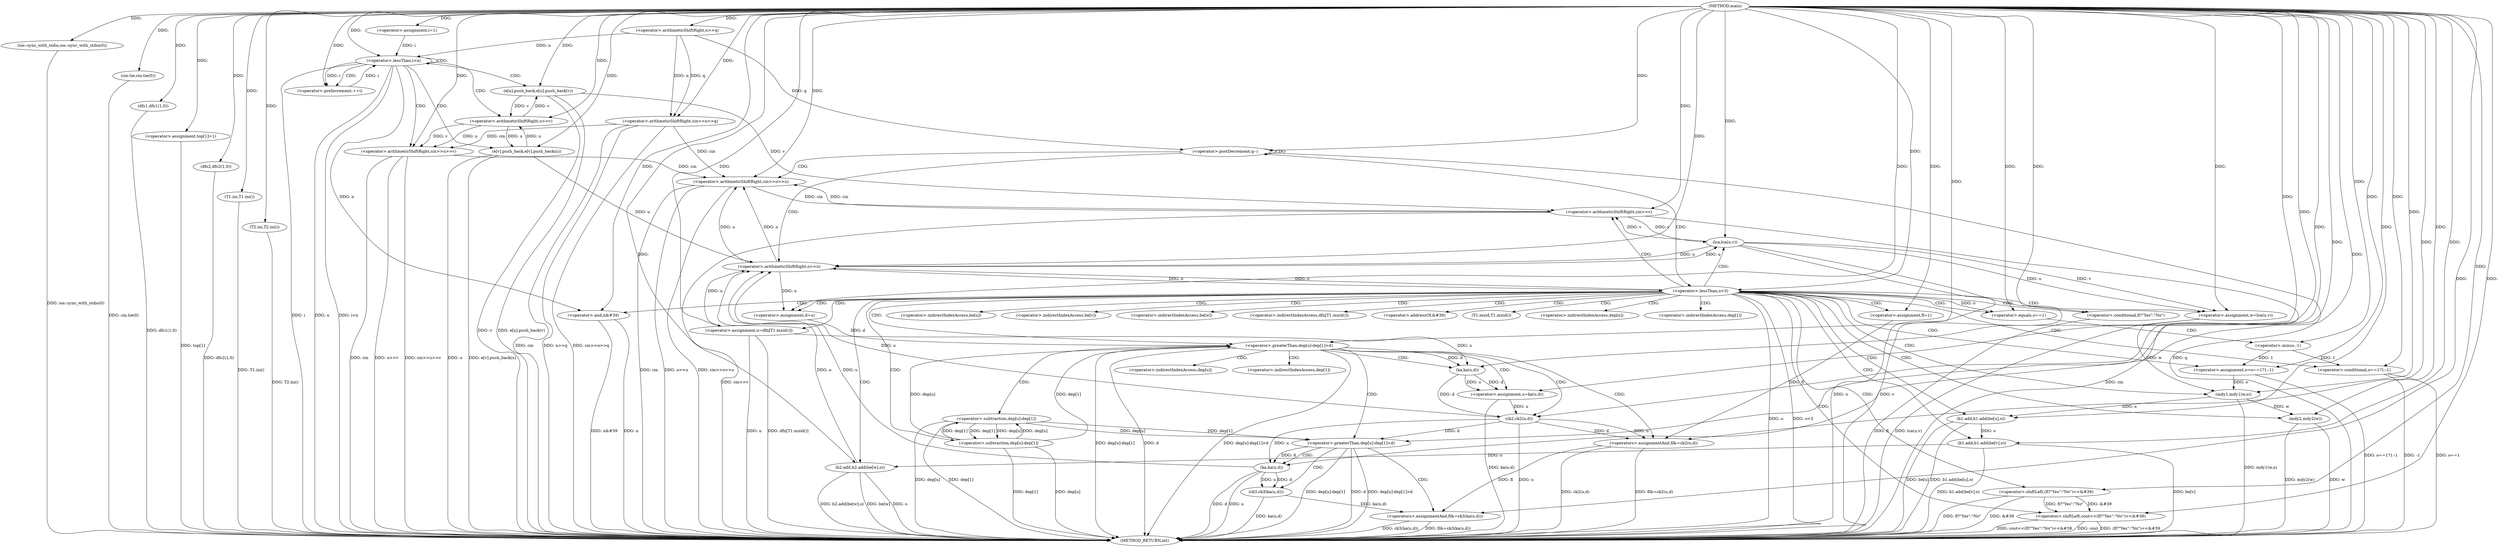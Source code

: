digraph "main" {  
"1000729" [label = "(METHOD,main)" ]
"1000893" [label = "(METHOD_RETURN,int)" ]
"1000731" [label = "(ios::sync_with_stdio,ios::sync_with_stdio(0))" ]
"1000733" [label = "(cin.tie,cin.tie(0))" ]
"1000735" [label = "(<operator>.arithmeticShiftRight,cin>>n>>q)" ]
"1000760" [label = "(dfs1,dfs1(1,0))" ]
"1000763" [label = "(<operator>.assignment,top[1]=1)" ]
"1000768" [label = "(dfs2,dfs2(1,0))" ]
"1000771" [label = "(T1.ini,T1.ini())" ]
"1000772" [label = "(T2.ini,T2.ini())" ]
"1000741" [label = "(<operator>.assignment,i=1)" ]
"1000744" [label = "(<operator>.lessThan,i<n)" ]
"1000747" [label = "(<operator>.preIncrement,++i)" ]
"1000774" [label = "(<operator>.postDecrement,q--)" ]
"1000737" [label = "(<operator>.arithmeticShiftRight,n>>q)" ]
"1000750" [label = "(<operator>.arithmeticShiftRight,cin>>u>>v)" ]
"1000777" [label = "(<operator>.arithmeticShiftRight,cin>>o>>u)" ]
"1000756" [label = "(e[u].push_back,e[u].push_back(v))" ]
"1000758" [label = "(e[v].push_back,e[v].push_back(u))" ]
"1000783" [label = "(<operator>.lessThan,o<3)" ]
"1000752" [label = "(<operator>.arithmeticShiftRight,u>>v)" ]
"1000779" [label = "(<operator>.arithmeticShiftRight,o>>u)" ]
"1000813" [label = "(b1.add,b1.add(be[u],o))" ]
"1000818" [label = "(b1.add,b1.add(be[v],o))" ]
"1000823" [label = "(b2.add,b2.add(be[w],o))" ]
"1000788" [label = "(<operator>.arithmeticShiftRight,cin>>v)" ]
"1000831" [label = "(<operator>.assignment,fl=1)" ]
"1000881" [label = "(<operator>.shiftLeft,cout<<(fl?\"Yes\":\"No\")<<&#39)" ]
"1000890" [label = "(<operator>.and,n&#39)" ]
"1000792" [label = "(<operator>.assignment,w=lca(u,v))" ]
"1000835" [label = "(<operator>.assignment,d=u)" ]
"1000838" [label = "(<operator>.assignment,u=dfn[T1.mxid()])" ]
"1000844" [label = "(<operator>.greaterThan,dep[u]-dep[1]>d)" ]
"1000798" [label = "(<operator>.assignment,o=o==1?1:-1)" ]
"1000883" [label = "(<operator>.shiftLeft,(fl?\"Yes\":\"No\")<<&#39)" ]
"1000794" [label = "(lca,lca(u,v))" ]
"1000808" [label = "(mdy1,mdy1(w,o))" ]
"1000811" [label = "(mdy2,mdy2(w))" ]
"1000845" [label = "(<operator>.subtraction,dep[u]-dep[1])" ]
"1000855" [label = "(<operator>.assignment,u=ka(u,d))" ]
"1000860" [label = "(<operators>.assignmentAnd,fl&=ck2(u,d))" ]
"1000866" [label = "(<operator>.greaterThan,dep[u]-dep[1]>d)" ]
"1000875" [label = "(<operators>.assignmentAnd,fl&=ck3(ka(u,d)))" ]
"1000884" [label = "(<operator>.conditional,fl?\"Yes\":\"No\")" ]
"1000800" [label = "(<operator>.conditional,o==1?1:-1)" ]
"1000801" [label = "(<operator>.equals,o==1)" ]
"1000805" [label = "(<operator>.minus,-1)" ]
"1000857" [label = "(ka,ka(u,d))" ]
"1000862" [label = "(ck2,ck2(u,d))" ]
"1000867" [label = "(<operator>.subtraction,dep[u]-dep[1])" ]
"1000877" [label = "(ck3,ck3(ka(u,d)))" ]
"1000878" [label = "(ka,ka(u,d))" ]
"1000814" [label = "(<operator>.indirectIndexAccess,be[u])" ]
"1000819" [label = "(<operator>.indirectIndexAccess,be[v])" ]
"1000824" [label = "(<operator>.indirectIndexAccess,be[w])" ]
"1000840" [label = "(<operator>.indirectIndexAccess,dfn[T1.mxid()])" ]
"1000888" [label = "(<operator>.addressOf,&#39)" ]
"1000842" [label = "(T1.mxid,T1.mxid())" ]
"1000846" [label = "(<operator>.indirectIndexAccess,dep[u])" ]
"1000849" [label = "(<operator>.indirectIndexAccess,dep[1])" ]
"1000868" [label = "(<operator>.indirectIndexAccess,dep[u])" ]
"1000871" [label = "(<operator>.indirectIndexAccess,dep[1])" ]
  "1000731" -> "1000893"  [ label = "DDG: ios::sync_with_stdio(0)"] 
  "1000733" -> "1000893"  [ label = "DDG: cin.tie(0)"] 
  "1000735" -> "1000893"  [ label = "DDG: cin"] 
  "1000735" -> "1000893"  [ label = "DDG: n>>q"] 
  "1000735" -> "1000893"  [ label = "DDG: cin>>n>>q"] 
  "1000744" -> "1000893"  [ label = "DDG: i"] 
  "1000744" -> "1000893"  [ label = "DDG: n"] 
  "1000744" -> "1000893"  [ label = "DDG: i<n"] 
  "1000760" -> "1000893"  [ label = "DDG: dfs1(1,0)"] 
  "1000763" -> "1000893"  [ label = "DDG: top[1]"] 
  "1000768" -> "1000893"  [ label = "DDG: dfs2(1,0)"] 
  "1000771" -> "1000893"  [ label = "DDG: T1.ini()"] 
  "1000772" -> "1000893"  [ label = "DDG: T2.ini()"] 
  "1000774" -> "1000893"  [ label = "DDG: q"] 
  "1000777" -> "1000893"  [ label = "DDG: cin"] 
  "1000777" -> "1000893"  [ label = "DDG: o>>u"] 
  "1000777" -> "1000893"  [ label = "DDG: cin>>o>>u"] 
  "1000783" -> "1000893"  [ label = "DDG: o"] 
  "1000783" -> "1000893"  [ label = "DDG: o<3"] 
  "1000838" -> "1000893"  [ label = "DDG: u"] 
  "1000838" -> "1000893"  [ label = "DDG: dfn[T1.mxid()]"] 
  "1000845" -> "1000893"  [ label = "DDG: dep[u]"] 
  "1000845" -> "1000893"  [ label = "DDG: dep[1]"] 
  "1000844" -> "1000893"  [ label = "DDG: dep[u]-dep[1]"] 
  "1000844" -> "1000893"  [ label = "DDG: d"] 
  "1000844" -> "1000893"  [ label = "DDG: dep[u]-dep[1]>d"] 
  "1000855" -> "1000893"  [ label = "DDG: ka(u,d)"] 
  "1000862" -> "1000893"  [ label = "DDG: u"] 
  "1000860" -> "1000893"  [ label = "DDG: ck2(u,d)"] 
  "1000860" -> "1000893"  [ label = "DDG: fl&=ck2(u,d)"] 
  "1000867" -> "1000893"  [ label = "DDG: dep[u]"] 
  "1000867" -> "1000893"  [ label = "DDG: dep[1]"] 
  "1000866" -> "1000893"  [ label = "DDG: dep[u]-dep[1]"] 
  "1000866" -> "1000893"  [ label = "DDG: d"] 
  "1000866" -> "1000893"  [ label = "DDG: dep[u]-dep[1]>d"] 
  "1000878" -> "1000893"  [ label = "DDG: u"] 
  "1000878" -> "1000893"  [ label = "DDG: d"] 
  "1000877" -> "1000893"  [ label = "DDG: ka(u,d)"] 
  "1000875" -> "1000893"  [ label = "DDG: ck3(ka(u,d))"] 
  "1000875" -> "1000893"  [ label = "DDG: fl&=ck3(ka(u,d))"] 
  "1000884" -> "1000893"  [ label = "DDG: fl"] 
  "1000883" -> "1000893"  [ label = "DDG: fl?\"Yes\":\"No\""] 
  "1000883" -> "1000893"  [ label = "DDG: &#39"] 
  "1000881" -> "1000893"  [ label = "DDG: (fl?\"Yes\":\"No\")<<&#39"] 
  "1000881" -> "1000893"  [ label = "DDG: cout<<(fl?\"Yes\":\"No\")<<&#39"] 
  "1000890" -> "1000893"  [ label = "DDG: n"] 
  "1000890" -> "1000893"  [ label = "DDG: n&#39"] 
  "1000788" -> "1000893"  [ label = "DDG: cin"] 
  "1000788" -> "1000893"  [ label = "DDG: cin>>v"] 
  "1000794" -> "1000893"  [ label = "DDG: u"] 
  "1000794" -> "1000893"  [ label = "DDG: v"] 
  "1000792" -> "1000893"  [ label = "DDG: lca(u,v)"] 
  "1000800" -> "1000893"  [ label = "DDG: o==1"] 
  "1000800" -> "1000893"  [ label = "DDG: -1"] 
  "1000798" -> "1000893"  [ label = "DDG: o==1?1:-1"] 
  "1000808" -> "1000893"  [ label = "DDG: mdy1(w,o)"] 
  "1000811" -> "1000893"  [ label = "DDG: w"] 
  "1000811" -> "1000893"  [ label = "DDG: mdy2(w)"] 
  "1000813" -> "1000893"  [ label = "DDG: be[u]"] 
  "1000813" -> "1000893"  [ label = "DDG: b1.add(be[u],o)"] 
  "1000818" -> "1000893"  [ label = "DDG: be[v]"] 
  "1000818" -> "1000893"  [ label = "DDG: b1.add(be[v],o)"] 
  "1000823" -> "1000893"  [ label = "DDG: be[w]"] 
  "1000823" -> "1000893"  [ label = "DDG: o"] 
  "1000823" -> "1000893"  [ label = "DDG: b2.add(be[w],o)"] 
  "1000750" -> "1000893"  [ label = "DDG: cin"] 
  "1000750" -> "1000893"  [ label = "DDG: u>>v"] 
  "1000750" -> "1000893"  [ label = "DDG: cin>>u>>v"] 
  "1000756" -> "1000893"  [ label = "DDG: v"] 
  "1000756" -> "1000893"  [ label = "DDG: e[u].push_back(v)"] 
  "1000758" -> "1000893"  [ label = "DDG: u"] 
  "1000758" -> "1000893"  [ label = "DDG: e[v].push_back(u)"] 
  "1000881" -> "1000893"  [ label = "DDG: cout"] 
  "1000729" -> "1000763"  [ label = "DDG: "] 
  "1000729" -> "1000771"  [ label = "DDG: "] 
  "1000729" -> "1000772"  [ label = "DDG: "] 
  "1000729" -> "1000731"  [ label = "DDG: "] 
  "1000729" -> "1000733"  [ label = "DDG: "] 
  "1000729" -> "1000735"  [ label = "DDG: "] 
  "1000737" -> "1000735"  [ label = "DDG: n"] 
  "1000737" -> "1000735"  [ label = "DDG: q"] 
  "1000729" -> "1000741"  [ label = "DDG: "] 
  "1000729" -> "1000760"  [ label = "DDG: "] 
  "1000729" -> "1000768"  [ label = "DDG: "] 
  "1000729" -> "1000737"  [ label = "DDG: "] 
  "1000741" -> "1000744"  [ label = "DDG: i"] 
  "1000747" -> "1000744"  [ label = "DDG: i"] 
  "1000729" -> "1000744"  [ label = "DDG: "] 
  "1000737" -> "1000744"  [ label = "DDG: n"] 
  "1000744" -> "1000747"  [ label = "DDG: i"] 
  "1000729" -> "1000747"  [ label = "DDG: "] 
  "1000737" -> "1000774"  [ label = "DDG: q"] 
  "1000729" -> "1000774"  [ label = "DDG: "] 
  "1000735" -> "1000750"  [ label = "DDG: cin"] 
  "1000729" -> "1000750"  [ label = "DDG: "] 
  "1000752" -> "1000750"  [ label = "DDG: u"] 
  "1000752" -> "1000750"  [ label = "DDG: v"] 
  "1000735" -> "1000777"  [ label = "DDG: cin"] 
  "1000788" -> "1000777"  [ label = "DDG: cin"] 
  "1000750" -> "1000777"  [ label = "DDG: cin"] 
  "1000729" -> "1000777"  [ label = "DDG: "] 
  "1000779" -> "1000777"  [ label = "DDG: u"] 
  "1000779" -> "1000777"  [ label = "DDG: o"] 
  "1000758" -> "1000752"  [ label = "DDG: u"] 
  "1000729" -> "1000752"  [ label = "DDG: "] 
  "1000756" -> "1000752"  [ label = "DDG: v"] 
  "1000752" -> "1000756"  [ label = "DDG: v"] 
  "1000729" -> "1000756"  [ label = "DDG: "] 
  "1000752" -> "1000758"  [ label = "DDG: u"] 
  "1000729" -> "1000758"  [ label = "DDG: "] 
  "1000783" -> "1000779"  [ label = "DDG: o"] 
  "1000823" -> "1000779"  [ label = "DDG: o"] 
  "1000729" -> "1000779"  [ label = "DDG: "] 
  "1000838" -> "1000779"  [ label = "DDG: u"] 
  "1000862" -> "1000779"  [ label = "DDG: u"] 
  "1000878" -> "1000779"  [ label = "DDG: u"] 
  "1000794" -> "1000779"  [ label = "DDG: u"] 
  "1000758" -> "1000779"  [ label = "DDG: u"] 
  "1000779" -> "1000783"  [ label = "DDG: o"] 
  "1000729" -> "1000783"  [ label = "DDG: "] 
  "1000808" -> "1000813"  [ label = "DDG: o"] 
  "1000729" -> "1000813"  [ label = "DDG: "] 
  "1000813" -> "1000818"  [ label = "DDG: o"] 
  "1000729" -> "1000818"  [ label = "DDG: "] 
  "1000818" -> "1000823"  [ label = "DDG: o"] 
  "1000729" -> "1000823"  [ label = "DDG: "] 
  "1000729" -> "1000831"  [ label = "DDG: "] 
  "1000777" -> "1000788"  [ label = "DDG: cin"] 
  "1000729" -> "1000788"  [ label = "DDG: "] 
  "1000794" -> "1000788"  [ label = "DDG: v"] 
  "1000756" -> "1000788"  [ label = "DDG: v"] 
  "1000794" -> "1000792"  [ label = "DDG: v"] 
  "1000794" -> "1000792"  [ label = "DDG: u"] 
  "1000779" -> "1000835"  [ label = "DDG: u"] 
  "1000729" -> "1000835"  [ label = "DDG: "] 
  "1000729" -> "1000881"  [ label = "DDG: "] 
  "1000883" -> "1000881"  [ label = "DDG: &#39"] 
  "1000883" -> "1000881"  [ label = "DDG: fl?\"Yes\":\"No\""] 
  "1000744" -> "1000890"  [ label = "DDG: n"] 
  "1000729" -> "1000890"  [ label = "DDG: "] 
  "1000729" -> "1000792"  [ label = "DDG: "] 
  "1000805" -> "1000798"  [ label = "DDG: 1"] 
  "1000729" -> "1000798"  [ label = "DDG: "] 
  "1000729" -> "1000838"  [ label = "DDG: "] 
  "1000845" -> "1000844"  [ label = "DDG: dep[u]"] 
  "1000845" -> "1000844"  [ label = "DDG: dep[1]"] 
  "1000835" -> "1000844"  [ label = "DDG: d"] 
  "1000729" -> "1000844"  [ label = "DDG: "] 
  "1000729" -> "1000883"  [ label = "DDG: "] 
  "1000779" -> "1000794"  [ label = "DDG: u"] 
  "1000729" -> "1000794"  [ label = "DDG: "] 
  "1000788" -> "1000794"  [ label = "DDG: v"] 
  "1000867" -> "1000845"  [ label = "DDG: dep[u]"] 
  "1000867" -> "1000845"  [ label = "DDG: dep[1]"] 
  "1000857" -> "1000855"  [ label = "DDG: d"] 
  "1000857" -> "1000855"  [ label = "DDG: u"] 
  "1000729" -> "1000884"  [ label = "DDG: "] 
  "1000729" -> "1000800"  [ label = "DDG: "] 
  "1000805" -> "1000800"  [ label = "DDG: 1"] 
  "1000792" -> "1000808"  [ label = "DDG: w"] 
  "1000729" -> "1000808"  [ label = "DDG: "] 
  "1000798" -> "1000808"  [ label = "DDG: o"] 
  "1000808" -> "1000811"  [ label = "DDG: w"] 
  "1000729" -> "1000811"  [ label = "DDG: "] 
  "1000729" -> "1000855"  [ label = "DDG: "] 
  "1000831" -> "1000860"  [ label = "DDG: fl"] 
  "1000729" -> "1000860"  [ label = "DDG: "] 
  "1000862" -> "1000860"  [ label = "DDG: u"] 
  "1000862" -> "1000860"  [ label = "DDG: d"] 
  "1000867" -> "1000866"  [ label = "DDG: dep[u]"] 
  "1000867" -> "1000866"  [ label = "DDG: dep[1]"] 
  "1000862" -> "1000866"  [ label = "DDG: d"] 
  "1000729" -> "1000866"  [ label = "DDG: "] 
  "1000860" -> "1000875"  [ label = "DDG: fl"] 
  "1000729" -> "1000875"  [ label = "DDG: "] 
  "1000877" -> "1000875"  [ label = "DDG: ka(u,d)"] 
  "1000783" -> "1000801"  [ label = "DDG: o"] 
  "1000729" -> "1000801"  [ label = "DDG: "] 
  "1000729" -> "1000805"  [ label = "DDG: "] 
  "1000838" -> "1000857"  [ label = "DDG: u"] 
  "1000729" -> "1000857"  [ label = "DDG: "] 
  "1000844" -> "1000857"  [ label = "DDG: d"] 
  "1000855" -> "1000862"  [ label = "DDG: u"] 
  "1000729" -> "1000862"  [ label = "DDG: "] 
  "1000857" -> "1000862"  [ label = "DDG: d"] 
  "1000845" -> "1000867"  [ label = "DDG: dep[u]"] 
  "1000845" -> "1000867"  [ label = "DDG: dep[1]"] 
  "1000878" -> "1000877"  [ label = "DDG: d"] 
  "1000878" -> "1000877"  [ label = "DDG: u"] 
  "1000862" -> "1000878"  [ label = "DDG: u"] 
  "1000729" -> "1000878"  [ label = "DDG: "] 
  "1000866" -> "1000878"  [ label = "DDG: d"] 
  "1000744" -> "1000758"  [ label = "CDG: "] 
  "1000744" -> "1000747"  [ label = "CDG: "] 
  "1000744" -> "1000744"  [ label = "CDG: "] 
  "1000744" -> "1000752"  [ label = "CDG: "] 
  "1000744" -> "1000756"  [ label = "CDG: "] 
  "1000744" -> "1000750"  [ label = "CDG: "] 
  "1000774" -> "1000777"  [ label = "CDG: "] 
  "1000774" -> "1000783"  [ label = "CDG: "] 
  "1000774" -> "1000774"  [ label = "CDG: "] 
  "1000774" -> "1000779"  [ label = "CDG: "] 
  "1000783" -> "1000819"  [ label = "CDG: "] 
  "1000783" -> "1000849"  [ label = "CDG: "] 
  "1000783" -> "1000883"  [ label = "CDG: "] 
  "1000783" -> "1000823"  [ label = "CDG: "] 
  "1000783" -> "1000842"  [ label = "CDG: "] 
  "1000783" -> "1000798"  [ label = "CDG: "] 
  "1000783" -> "1000788"  [ label = "CDG: "] 
  "1000783" -> "1000800"  [ label = "CDG: "] 
  "1000783" -> "1000890"  [ label = "CDG: "] 
  "1000783" -> "1000840"  [ label = "CDG: "] 
  "1000783" -> "1000818"  [ label = "CDG: "] 
  "1000783" -> "1000811"  [ label = "CDG: "] 
  "1000783" -> "1000846"  [ label = "CDG: "] 
  "1000783" -> "1000884"  [ label = "CDG: "] 
  "1000783" -> "1000814"  [ label = "CDG: "] 
  "1000783" -> "1000838"  [ label = "CDG: "] 
  "1000783" -> "1000845"  [ label = "CDG: "] 
  "1000783" -> "1000881"  [ label = "CDG: "] 
  "1000783" -> "1000831"  [ label = "CDG: "] 
  "1000783" -> "1000835"  [ label = "CDG: "] 
  "1000783" -> "1000844"  [ label = "CDG: "] 
  "1000783" -> "1000801"  [ label = "CDG: "] 
  "1000783" -> "1000808"  [ label = "CDG: "] 
  "1000783" -> "1000888"  [ label = "CDG: "] 
  "1000783" -> "1000824"  [ label = "CDG: "] 
  "1000783" -> "1000813"  [ label = "CDG: "] 
  "1000783" -> "1000792"  [ label = "CDG: "] 
  "1000783" -> "1000794"  [ label = "CDG: "] 
  "1000844" -> "1000855"  [ label = "CDG: "] 
  "1000844" -> "1000866"  [ label = "CDG: "] 
  "1000844" -> "1000871"  [ label = "CDG: "] 
  "1000844" -> "1000862"  [ label = "CDG: "] 
  "1000844" -> "1000867"  [ label = "CDG: "] 
  "1000844" -> "1000868"  [ label = "CDG: "] 
  "1000844" -> "1000860"  [ label = "CDG: "] 
  "1000844" -> "1000857"  [ label = "CDG: "] 
  "1000866" -> "1000875"  [ label = "CDG: "] 
  "1000866" -> "1000877"  [ label = "CDG: "] 
  "1000866" -> "1000878"  [ label = "CDG: "] 
  "1000801" -> "1000805"  [ label = "CDG: "] 
}

